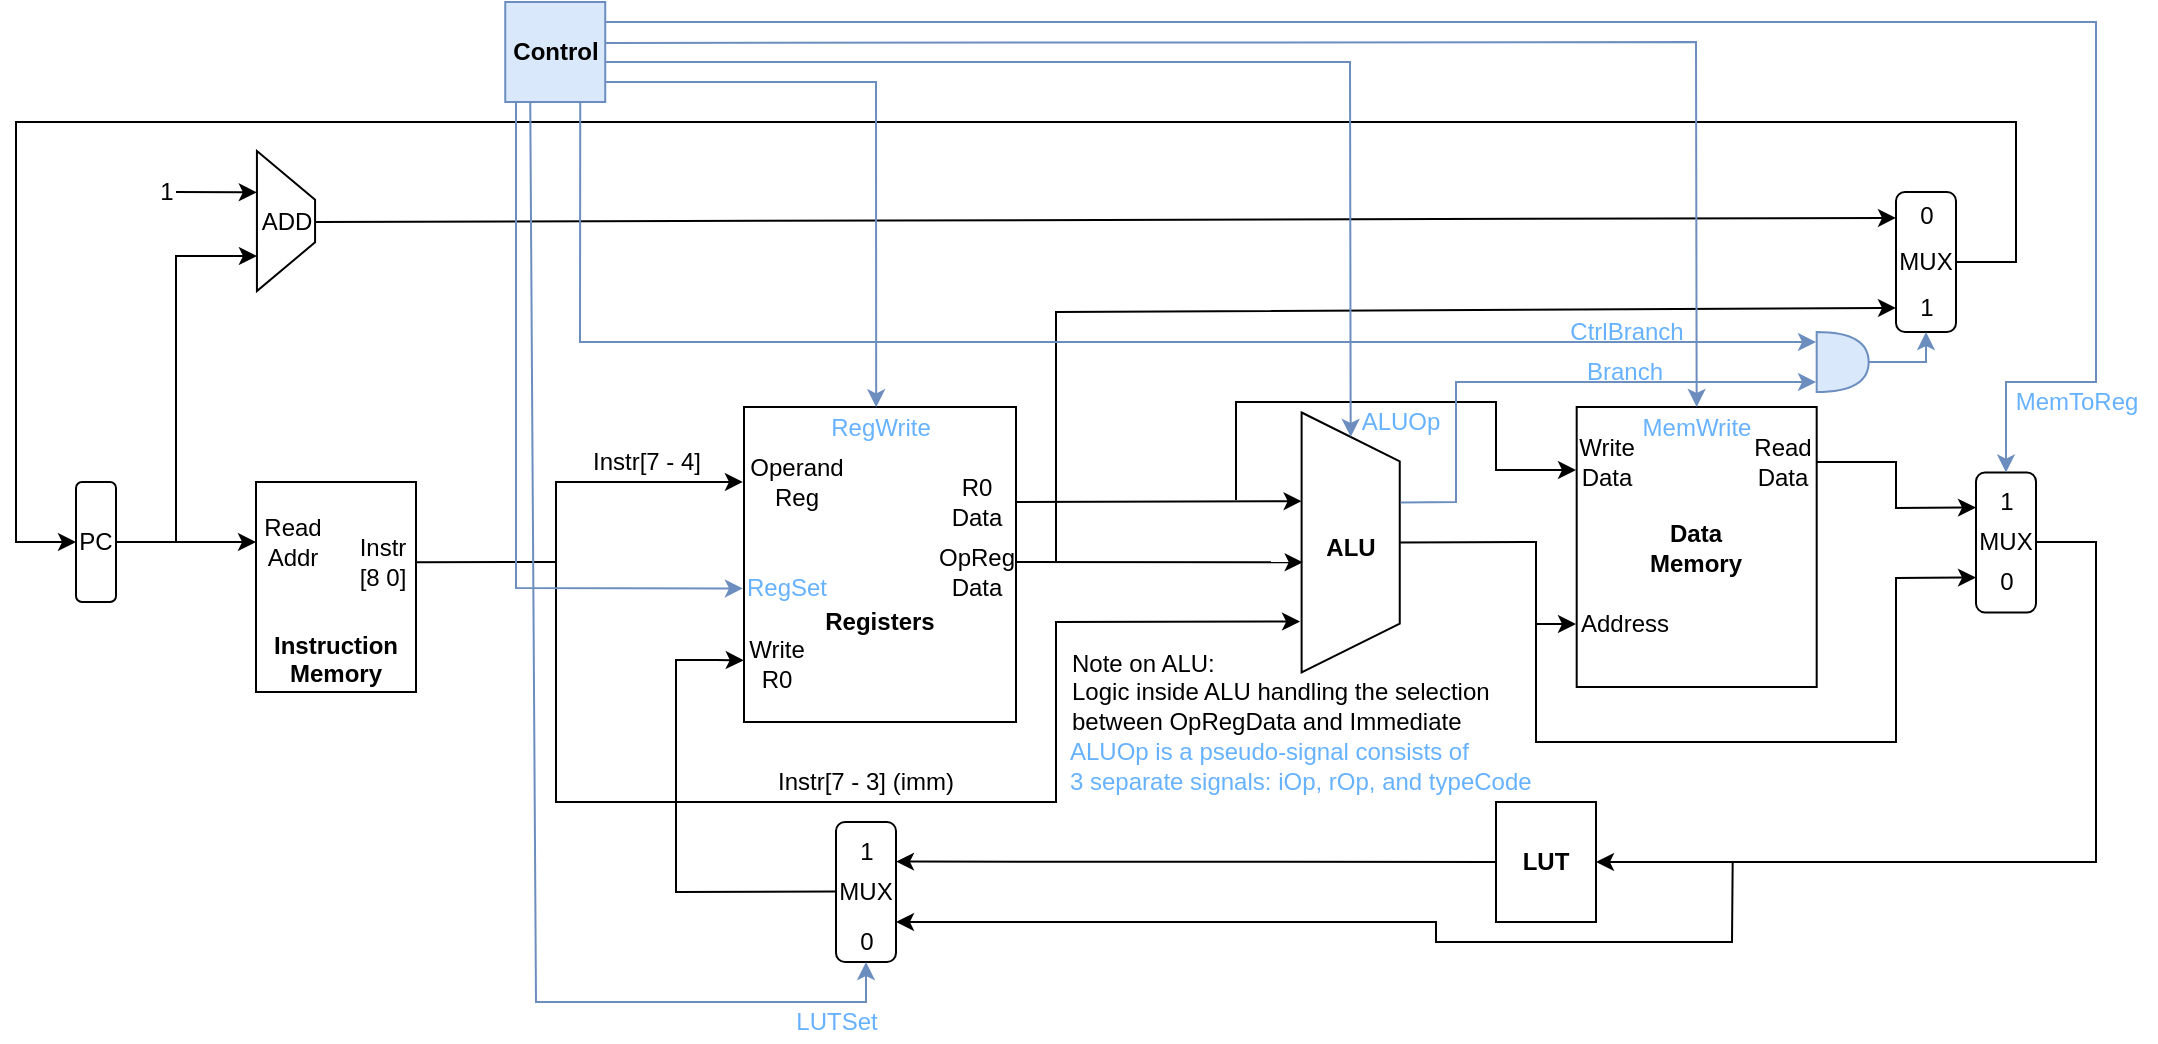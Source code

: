 <mxfile version="20.8.20" type="device"><diagram id="C5RBs43oDa-KdzZeNtuy" name="Page-1"><mxGraphModel dx="1179" dy="646" grid="1" gridSize="10" guides="1" tooltips="1" connect="1" arrows="1" fold="1" page="1" pageScale="1" pageWidth="827" pageHeight="1169" background="#FFFFFF" math="0" shadow="0"><root><mxCell id="WIyWlLk6GJQsqaUBKTNV-0"/><mxCell id="WIyWlLk6GJQsqaUBKTNV-1" parent="WIyWlLk6GJQsqaUBKTNV-0"/><mxCell id="84tNB71Xe93xHdCOPbpv-0" value="&lt;b&gt;&lt;br&gt;&lt;br&gt;&lt;br&gt;&lt;br&gt;&lt;br&gt;Instruction&lt;br&gt;Memory&lt;/b&gt;" style="rounded=0;whiteSpace=wrap;html=1;" parent="WIyWlLk6GJQsqaUBKTNV-1" vertex="1"><mxGeometry x="200" y="570" width="80" height="105" as="geometry"/></mxCell><mxCell id="84tNB71Xe93xHdCOPbpv-2" value="Instr&lt;br&gt;[8 0]" style="text;html=1;align=center;verticalAlign=middle;resizable=0;points=[];autosize=1;strokeColor=none;fillColor=none;labelBorderColor=none;spacing=0;" parent="WIyWlLk6GJQsqaUBKTNV-1" vertex="1"><mxGeometry x="243" y="590" width="40" height="40" as="geometry"/></mxCell><mxCell id="84tNB71Xe93xHdCOPbpv-3" value="Read&lt;br&gt;Addr" style="text;html=1;align=center;verticalAlign=middle;resizable=0;points=[];autosize=1;strokeColor=none;fillColor=none;" parent="WIyWlLk6GJQsqaUBKTNV-1" vertex="1"><mxGeometry x="193" y="580.26" width="50" height="40" as="geometry"/></mxCell><mxCell id="84tNB71Xe93xHdCOPbpv-4" value="&lt;b&gt;&lt;br&gt;&lt;br&gt;&lt;br&gt;&lt;br&gt;Registers&lt;/b&gt;" style="rounded=0;whiteSpace=wrap;html=1;" parent="WIyWlLk6GJQsqaUBKTNV-1" vertex="1"><mxGeometry x="444" y="532.5" width="136" height="157.5" as="geometry"/></mxCell><mxCell id="84tNB71Xe93xHdCOPbpv-5" value="R0&lt;br&gt;Data" style="text;html=1;align=center;verticalAlign=middle;resizable=0;points=[];autosize=1;strokeColor=none;fillColor=none;spacing=0;" parent="WIyWlLk6GJQsqaUBKTNV-1" vertex="1"><mxGeometry x="540" y="560" width="40" height="40" as="geometry"/></mxCell><mxCell id="84tNB71Xe93xHdCOPbpv-6" value="Operand&lt;br&gt;Reg" style="text;html=1;align=center;verticalAlign=middle;resizable=0;points=[];autosize=1;strokeColor=none;fillColor=none;spacing=0;" parent="WIyWlLk6GJQsqaUBKTNV-1" vertex="1"><mxGeometry x="435" y="550" width="70" height="40" as="geometry"/></mxCell><mxCell id="84tNB71Xe93xHdCOPbpv-10" value="Instr[7 - 4]" style="text;html=1;align=center;verticalAlign=middle;resizable=0;points=[];autosize=1;strokeColor=none;fillColor=none;spacing=0;" parent="WIyWlLk6GJQsqaUBKTNV-1" vertex="1"><mxGeometry x="360" y="550" width="70" height="20" as="geometry"/></mxCell><mxCell id="84tNB71Xe93xHdCOPbpv-17" value="Write&lt;br&gt;R0" style="text;html=1;align=center;verticalAlign=middle;resizable=0;points=[];autosize=1;strokeColor=none;fillColor=none;spacing=0;" parent="WIyWlLk6GJQsqaUBKTNV-1" vertex="1"><mxGeometry x="435" y="641" width="50" height="40" as="geometry"/></mxCell><mxCell id="84tNB71Xe93xHdCOPbpv-19" value="OpReg&lt;br&gt;Data" style="text;html=1;align=center;verticalAlign=middle;resizable=0;points=[];autosize=1;strokeColor=none;fillColor=none;spacing=0;" parent="WIyWlLk6GJQsqaUBKTNV-1" vertex="1"><mxGeometry x="530" y="595.26" width="60" height="40" as="geometry"/></mxCell><mxCell id="84tNB71Xe93xHdCOPbpv-20" value="" style="shape=trapezoid;perimeter=trapezoidPerimeter;whiteSpace=wrap;html=1;fixedSize=1;labelBorderColor=none;rotation=90;direction=east;size=24.38;" parent="WIyWlLk6GJQsqaUBKTNV-1" vertex="1"><mxGeometry x="682.34" y="575.72" width="130" height="49.07" as="geometry"/></mxCell><mxCell id="84tNB71Xe93xHdCOPbpv-21" value="&lt;b&gt;ALU&lt;/b&gt;" style="text;html=1;align=center;verticalAlign=middle;resizable=0;points=[];autosize=1;strokeColor=none;fillColor=none;" parent="WIyWlLk6GJQsqaUBKTNV-1" vertex="1"><mxGeometry x="722.34" y="587.5" width="50" height="30" as="geometry"/></mxCell><mxCell id="84tNB71Xe93xHdCOPbpv-30" value="Instr[7 - 3] (imm)" style="text;html=1;strokeColor=none;fillColor=none;align=center;verticalAlign=middle;whiteSpace=wrap;rounded=0;spacing=0;" parent="WIyWlLk6GJQsqaUBKTNV-1" vertex="1"><mxGeometry x="455" y="710" width="100" height="20" as="geometry"/></mxCell><mxCell id="84tNB71Xe93xHdCOPbpv-47" value="" style="endArrow=classic;html=1;rounded=0;entryX=0.804;entryY=1.016;entryDx=0;entryDy=0;entryPerimeter=0;" parent="WIyWlLk6GJQsqaUBKTNV-1" target="84tNB71Xe93xHdCOPbpv-20" edge="1"><mxGeometry width="50" height="50" relative="1" as="geometry"><mxPoint x="350" y="600" as="sourcePoint"/><mxPoint x="720" y="640" as="targetPoint"/><Array as="points"><mxPoint x="350" y="730"/><mxPoint x="600" y="730"/><mxPoint x="600" y="640"/></Array></mxGeometry></mxCell><mxCell id="84tNB71Xe93xHdCOPbpv-49" value="&lt;b&gt;Data&lt;br&gt;Memory&lt;/b&gt;" style="whiteSpace=wrap;html=1;labelBorderColor=none;" parent="WIyWlLk6GJQsqaUBKTNV-1" vertex="1"><mxGeometry x="860.34" y="532.5" width="120" height="140" as="geometry"/></mxCell><mxCell id="84tNB71Xe93xHdCOPbpv-50" value="Address" style="text;html=1;align=center;verticalAlign=middle;resizable=0;points=[];autosize=1;strokeColor=none;fillColor=none;spacing=0;" parent="WIyWlLk6GJQsqaUBKTNV-1" vertex="1"><mxGeometry x="854.34" y="631" width="60" height="20" as="geometry"/></mxCell><mxCell id="84tNB71Xe93xHdCOPbpv-53" value="Write&lt;br&gt;Data" style="text;html=1;align=center;verticalAlign=middle;resizable=0;points=[];autosize=1;strokeColor=none;fillColor=none;spacing=0;" parent="WIyWlLk6GJQsqaUBKTNV-1" vertex="1"><mxGeometry x="850" y="540" width="50" height="40" as="geometry"/></mxCell><mxCell id="84tNB71Xe93xHdCOPbpv-57" value="" style="endArrow=classic;html=1;rounded=0;entryX=-0.004;entryY=0.238;entryDx=0;entryDy=0;entryPerimeter=0;" parent="WIyWlLk6GJQsqaUBKTNV-1" target="84tNB71Xe93xHdCOPbpv-4" edge="1"><mxGeometry width="50" height="50" relative="1" as="geometry"><mxPoint x="280" y="610.13" as="sourcePoint"/><mxPoint x="440" y="570" as="targetPoint"/><Array as="points"><mxPoint x="350" y="610"/><mxPoint x="350" y="570"/></Array></mxGeometry></mxCell><mxCell id="8nqB5ntksYivkrrVWiPp-0" value="" style="shape=image;html=1;verticalAlign=top;verticalLabelPosition=bottom;labelBackgroundColor=#ffffff;imageAspect=0;aspect=fixed;image=https://cdn0.iconfinder.com/data/icons/octicons/1024/primitive-dot-128.png" parent="WIyWlLk6GJQsqaUBKTNV-1" vertex="1"><mxGeometry x="344" y="603.76" width="11.24" height="11.24" as="geometry"/></mxCell><mxCell id="8nqB5ntksYivkrrVWiPp-3" value="" style="shape=image;html=1;verticalAlign=top;verticalLabelPosition=bottom;labelBackgroundColor=#ffffff;imageAspect=0;aspect=fixed;image=https://cdn0.iconfinder.com/data/icons/octicons/1024/primitive-dot-128.png" parent="WIyWlLk6GJQsqaUBKTNV-1" vertex="1"><mxGeometry x="685" y="575" width="10" height="10" as="geometry"/></mxCell><mxCell id="8nqB5ntksYivkrrVWiPp-10" value="" style="endArrow=classic;html=1;rounded=0;" parent="WIyWlLk6GJQsqaUBKTNV-1" edge="1"><mxGeometry width="50" height="50" relative="1" as="geometry"><mxPoint x="690" y="579" as="sourcePoint"/><mxPoint x="860" y="564" as="targetPoint"/><Array as="points"><mxPoint x="690" y="530"/><mxPoint x="820" y="530"/><mxPoint x="820" y="564"/></Array></mxGeometry></mxCell><mxCell id="8nqB5ntksYivkrrVWiPp-12" value="Read&lt;br&gt;Data" style="text;html=1;align=center;verticalAlign=middle;resizable=0;points=[];autosize=1;strokeColor=none;fillColor=none;" parent="WIyWlLk6GJQsqaUBKTNV-1" vertex="1"><mxGeometry x="938.34" y="540" width="50" height="40" as="geometry"/></mxCell><mxCell id="8nqB5ntksYivkrrVWiPp-13" value="" style="shape=image;html=1;verticalAlign=top;verticalLabelPosition=bottom;labelBackgroundColor=#ffffff;imageAspect=0;aspect=fixed;image=https://cdn0.iconfinder.com/data/icons/octicons/1024/primitive-dot-128.png" parent="WIyWlLk6GJQsqaUBKTNV-1" vertex="1"><mxGeometry x="835" y="636.26" width="10" height="10" as="geometry"/></mxCell><mxCell id="8nqB5ntksYivkrrVWiPp-14" value="" style="endArrow=classic;html=1;rounded=0;exitX=0.997;exitY=0.196;exitDx=0;exitDy=0;exitPerimeter=0;entryX=0;entryY=0.25;entryDx=0;entryDy=0;" parent="WIyWlLk6GJQsqaUBKTNV-1" source="84tNB71Xe93xHdCOPbpv-49" target="8nqB5ntksYivkrrVWiPp-15" edge="1"><mxGeometry width="50" height="50" relative="1" as="geometry"><mxPoint x="1010" y="560" as="sourcePoint"/><mxPoint x="1050" y="580" as="targetPoint"/><Array as="points"><mxPoint x="1020" y="560"/><mxPoint x="1020" y="583"/></Array></mxGeometry></mxCell><mxCell id="8nqB5ntksYivkrrVWiPp-15" value="MUX" style="rounded=1;whiteSpace=wrap;html=1;labelBorderColor=none;" parent="WIyWlLk6GJQsqaUBKTNV-1" vertex="1"><mxGeometry x="1060" y="565.26" width="30" height="70" as="geometry"/></mxCell><mxCell id="8nqB5ntksYivkrrVWiPp-16" value="1" style="text;html=1;align=center;verticalAlign=middle;resizable=0;points=[];autosize=1;strokeColor=none;fillColor=none;spacing=0;" parent="WIyWlLk6GJQsqaUBKTNV-1" vertex="1"><mxGeometry x="1060" y="570" width="30" height="20" as="geometry"/></mxCell><mxCell id="8nqB5ntksYivkrrVWiPp-17" value="0" style="text;html=1;align=center;verticalAlign=middle;resizable=0;points=[];autosize=1;strokeColor=none;fillColor=none;spacing=0;" parent="WIyWlLk6GJQsqaUBKTNV-1" vertex="1"><mxGeometry x="1060" y="610" width="30" height="20" as="geometry"/></mxCell><mxCell id="8nqB5ntksYivkrrVWiPp-18" value="" style="endArrow=classic;html=1;rounded=0;exitX=0.5;exitY=0;exitDx=0;exitDy=0;entryX=0;entryY=0.75;entryDx=0;entryDy=0;" parent="WIyWlLk6GJQsqaUBKTNV-1" source="84tNB71Xe93xHdCOPbpv-20" target="8nqB5ntksYivkrrVWiPp-15" edge="1"><mxGeometry width="50" height="50" relative="1" as="geometry"><mxPoint x="780" y="600" as="sourcePoint"/><mxPoint x="930" y="750.278" as="targetPoint"/><Array as="points"><mxPoint x="840" y="600"/><mxPoint x="840" y="700"/><mxPoint x="1020" y="700"/><mxPoint x="1020" y="618"/></Array></mxGeometry></mxCell><mxCell id="8nqB5ntksYivkrrVWiPp-19" value="" style="endArrow=classic;html=1;rounded=0;entryX=0.341;entryY=1;entryDx=0;entryDy=0;entryPerimeter=0;" parent="WIyWlLk6GJQsqaUBKTNV-1" target="84tNB71Xe93xHdCOPbpv-20" edge="1"><mxGeometry width="50" height="50" relative="1" as="geometry"><mxPoint x="580" y="580" as="sourcePoint"/><mxPoint x="630" y="530" as="targetPoint"/></mxGeometry></mxCell><mxCell id="8nqB5ntksYivkrrVWiPp-22" value="PC" style="rounded=1;whiteSpace=wrap;html=1;" parent="WIyWlLk6GJQsqaUBKTNV-1" vertex="1"><mxGeometry x="110" y="570" width="20" height="60" as="geometry"/></mxCell><mxCell id="8nqB5ntksYivkrrVWiPp-23" value="" style="endArrow=classic;html=1;rounded=0;entryX=0;entryY=0.286;entryDx=0;entryDy=0;entryPerimeter=0;" parent="WIyWlLk6GJQsqaUBKTNV-1" target="84tNB71Xe93xHdCOPbpv-0" edge="1"><mxGeometry width="50" height="50" relative="1" as="geometry"><mxPoint x="130" y="600" as="sourcePoint"/><mxPoint x="190" y="600" as="targetPoint"/></mxGeometry></mxCell><mxCell id="8nqB5ntksYivkrrVWiPp-24" value="" style="shape=trapezoid;perimeter=trapezoidPerimeter;whiteSpace=wrap;html=1;fixedSize=1;labelBorderColor=none;rotation=90;direction=east;size=24.38;" parent="WIyWlLk6GJQsqaUBKTNV-1" vertex="1"><mxGeometry x="180" y="425" width="70" height="29.07" as="geometry"/></mxCell><mxCell id="8nqB5ntksYivkrrVWiPp-25" value="ADD" style="text;html=1;align=center;verticalAlign=middle;resizable=0;points=[];autosize=1;strokeColor=none;fillColor=none;" parent="WIyWlLk6GJQsqaUBKTNV-1" vertex="1"><mxGeometry x="190.0" y="425" width="50" height="30" as="geometry"/></mxCell><mxCell id="8nqB5ntksYivkrrVWiPp-26" value="" style="endArrow=classic;html=1;rounded=0;entryX=0.75;entryY=1;entryDx=0;entryDy=0;" parent="WIyWlLk6GJQsqaUBKTNV-1" target="8nqB5ntksYivkrrVWiPp-24" edge="1"><mxGeometry width="50" height="50" relative="1" as="geometry"><mxPoint x="160" y="600" as="sourcePoint"/><mxPoint x="210" y="550" as="targetPoint"/><Array as="points"><mxPoint x="160" y="457"/></Array></mxGeometry></mxCell><mxCell id="8nqB5ntksYivkrrVWiPp-27" value="1" style="text;html=1;align=center;verticalAlign=middle;resizable=0;points=[];autosize=1;strokeColor=none;fillColor=none;" parent="WIyWlLk6GJQsqaUBKTNV-1" vertex="1"><mxGeometry x="140" y="410" width="30" height="30" as="geometry"/></mxCell><mxCell id="8nqB5ntksYivkrrVWiPp-28" value="" style="endArrow=classic;html=1;rounded=0;entryX=0.295;entryY=1.002;entryDx=0;entryDy=0;entryPerimeter=0;" parent="WIyWlLk6GJQsqaUBKTNV-1" target="8nqB5ntksYivkrrVWiPp-24" edge="1"><mxGeometry width="50" height="50" relative="1" as="geometry"><mxPoint x="160" y="425" as="sourcePoint"/><mxPoint x="190" y="375" as="targetPoint"/></mxGeometry></mxCell><mxCell id="8nqB5ntksYivkrrVWiPp-30" value="MUX" style="rounded=1;whiteSpace=wrap;html=1;labelBorderColor=none;" parent="WIyWlLk6GJQsqaUBKTNV-1" vertex="1"><mxGeometry x="1020" y="425" width="30" height="70" as="geometry"/></mxCell><mxCell id="8nqB5ntksYivkrrVWiPp-31" value="0" style="text;html=1;align=center;verticalAlign=middle;resizable=0;points=[];autosize=1;strokeColor=none;fillColor=none;spacing=0;" parent="WIyWlLk6GJQsqaUBKTNV-1" vertex="1"><mxGeometry x="1020" y="427.47" width="30" height="20" as="geometry"/></mxCell><mxCell id="8nqB5ntksYivkrrVWiPp-32" value="1" style="text;html=1;align=center;verticalAlign=middle;resizable=0;points=[];autosize=1;strokeColor=none;fillColor=none;spacing=0;" parent="WIyWlLk6GJQsqaUBKTNV-1" vertex="1"><mxGeometry x="1020" y="472.93" width="30" height="20" as="geometry"/></mxCell><mxCell id="8nqB5ntksYivkrrVWiPp-33" value="" style="endArrow=classic;html=1;rounded=0;entryX=0;entryY=0.185;entryDx=0;entryDy=0;entryPerimeter=0;" parent="WIyWlLk6GJQsqaUBKTNV-1" target="8nqB5ntksYivkrrVWiPp-30" edge="1"><mxGeometry width="50" height="50" relative="1" as="geometry"><mxPoint x="230" y="440" as="sourcePoint"/><mxPoint x="670" y="440" as="targetPoint"/></mxGeometry></mxCell><mxCell id="8nqB5ntksYivkrrVWiPp-34" value="" style="endArrow=classic;html=1;rounded=0;entryX=0;entryY=0.828;entryDx=0;entryDy=0;entryPerimeter=0;" parent="WIyWlLk6GJQsqaUBKTNV-1" target="8nqB5ntksYivkrrVWiPp-30" edge="1"><mxGeometry width="50" height="50" relative="1" as="geometry"><mxPoint x="600" y="610" as="sourcePoint"/><mxPoint x="670" y="420" as="targetPoint"/><Array as="points"><mxPoint x="600" y="485"/></Array></mxGeometry></mxCell><mxCell id="8nqB5ntksYivkrrVWiPp-35" value="" style="shape=image;html=1;verticalAlign=top;verticalLabelPosition=bottom;labelBackgroundColor=#ffffff;imageAspect=0;aspect=fixed;image=https://cdn0.iconfinder.com/data/icons/octicons/1024/primitive-dot-128.png" parent="WIyWlLk6GJQsqaUBKTNV-1" vertex="1"><mxGeometry x="595" y="605.25" width="10" height="10" as="geometry"/></mxCell><mxCell id="NI8n265T6zTZ4vRnl_bv-0" value="" style="endArrow=classic;html=1;rounded=0;entryX=0;entryY=0.5;entryDx=0;entryDy=0;exitX=1;exitY=0.5;exitDx=0;exitDy=0;" parent="WIyWlLk6GJQsqaUBKTNV-1" source="8nqB5ntksYivkrrVWiPp-30" target="8nqB5ntksYivkrrVWiPp-22" edge="1"><mxGeometry width="50" height="50" relative="1" as="geometry"><mxPoint x="1060" y="460" as="sourcePoint"/><mxPoint x="780" y="461.78" as="targetPoint"/><Array as="points"><mxPoint x="1070" y="460"/><mxPoint x="1080" y="460"/><mxPoint x="1080" y="390"/><mxPoint x="80" y="390"/><mxPoint x="80" y="600"/></Array></mxGeometry></mxCell><mxCell id="9bbqLS5k0_D06qwIBf4m-0" value="" style="endArrow=classic;html=1;rounded=0;" parent="WIyWlLk6GJQsqaUBKTNV-1" edge="1"><mxGeometry width="50" height="50" relative="1" as="geometry"><mxPoint x="840" y="641" as="sourcePoint"/><mxPoint x="860" y="641" as="targetPoint"/></mxGeometry></mxCell><mxCell id="9bbqLS5k0_D06qwIBf4m-1" value="RegWrite" style="text;html=1;align=center;verticalAlign=middle;resizable=0;points=[];autosize=1;strokeColor=none;fillColor=none;spacing=0;fontColor=#66B2FF;" parent="WIyWlLk6GJQsqaUBKTNV-1" vertex="1"><mxGeometry x="477" y="532.5" width="70" height="20" as="geometry"/></mxCell><mxCell id="9bbqLS5k0_D06qwIBf4m-2" value="MemWrite" style="text;html=1;align=center;verticalAlign=middle;resizable=0;points=[];autosize=1;strokeColor=none;fillColor=none;spacing=0;fontColor=#66B2FF;" parent="WIyWlLk6GJQsqaUBKTNV-1" vertex="1"><mxGeometry x="885.34" y="532.5" width="70" height="20" as="geometry"/></mxCell><mxCell id="9bbqLS5k0_D06qwIBf4m-3" value="&lt;b&gt;LUT&lt;/b&gt;" style="rounded=0;whiteSpace=wrap;html=1;" parent="WIyWlLk6GJQsqaUBKTNV-1" vertex="1"><mxGeometry x="820" y="730" width="50" height="60" as="geometry"/></mxCell><mxCell id="9bbqLS5k0_D06qwIBf4m-4" value="" style="endArrow=classic;html=1;rounded=0;entryX=1;entryY=0.5;entryDx=0;entryDy=0;" parent="WIyWlLk6GJQsqaUBKTNV-1" target="9bbqLS5k0_D06qwIBf4m-3" edge="1"><mxGeometry width="50" height="50" relative="1" as="geometry"><mxPoint x="1090" y="600" as="sourcePoint"/><mxPoint x="1160" y="600" as="targetPoint"/><Array as="points"><mxPoint x="1120" y="600"/><mxPoint x="1120" y="760"/></Array></mxGeometry></mxCell><mxCell id="9bbqLS5k0_D06qwIBf4m-5" value="MUX" style="rounded=1;whiteSpace=wrap;html=1;labelBorderColor=none;" parent="WIyWlLk6GJQsqaUBKTNV-1" vertex="1"><mxGeometry x="490" y="740" width="30" height="70" as="geometry"/></mxCell><mxCell id="9bbqLS5k0_D06qwIBf4m-6" value="" style="endArrow=classic;html=1;rounded=0;exitX=0;exitY=0.5;exitDx=0;exitDy=0;" parent="WIyWlLk6GJQsqaUBKTNV-1" source="9bbqLS5k0_D06qwIBf4m-3" edge="1"><mxGeometry width="50" height="50" relative="1" as="geometry"><mxPoint x="560" y="759.8" as="sourcePoint"/><mxPoint x="520" y="759.8" as="targetPoint"/></mxGeometry></mxCell><mxCell id="9bbqLS5k0_D06qwIBf4m-7" value="" style="endArrow=classic;html=1;rounded=0;entryX=1;entryY=0.714;entryDx=0;entryDy=0;entryPerimeter=0;" parent="WIyWlLk6GJQsqaUBKTNV-1" target="9bbqLS5k0_D06qwIBf4m-5" edge="1"><mxGeometry width="50" height="50" relative="1" as="geometry"><mxPoint x="938.34" y="760" as="sourcePoint"/><mxPoint x="610" y="830" as="targetPoint"/><Array as="points"><mxPoint x="938" y="800"/><mxPoint x="790" y="800"/><mxPoint x="790" y="790"/></Array></mxGeometry></mxCell><mxCell id="9bbqLS5k0_D06qwIBf4m-8" value="" style="shape=image;html=1;verticalAlign=top;verticalLabelPosition=bottom;labelBackgroundColor=#ffffff;imageAspect=0;aspect=fixed;image=https://cdn0.iconfinder.com/data/icons/octicons/1024/primitive-dot-128.png" parent="WIyWlLk6GJQsqaUBKTNV-1" vertex="1"><mxGeometry x="933.34" y="755" width="10" height="10" as="geometry"/></mxCell><mxCell id="9bbqLS5k0_D06qwIBf4m-9" value="0" style="text;html=1;align=center;verticalAlign=middle;resizable=0;points=[];autosize=1;strokeColor=none;fillColor=none;spacing=0;" parent="WIyWlLk6GJQsqaUBKTNV-1" vertex="1"><mxGeometry x="490" y="790" width="30" height="20" as="geometry"/></mxCell><mxCell id="9bbqLS5k0_D06qwIBf4m-10" value="1" style="text;html=1;align=center;verticalAlign=middle;resizable=0;points=[];autosize=1;strokeColor=none;fillColor=none;spacing=0;" parent="WIyWlLk6GJQsqaUBKTNV-1" vertex="1"><mxGeometry x="490" y="745" width="30" height="20" as="geometry"/></mxCell><mxCell id="9bbqLS5k0_D06qwIBf4m-11" value="" style="endArrow=classic;html=1;rounded=0;entryX=-0.001;entryY=0.804;entryDx=0;entryDy=0;entryPerimeter=0;" parent="WIyWlLk6GJQsqaUBKTNV-1" target="84tNB71Xe93xHdCOPbpv-4" edge="1"><mxGeometry width="50" height="50" relative="1" as="geometry"><mxPoint x="490" y="774.71" as="sourcePoint"/><mxPoint x="420" y="660" as="targetPoint"/><Array as="points"><mxPoint x="410" y="775"/><mxPoint x="410" y="659"/><mxPoint x="430" y="659"/></Array></mxGeometry></mxCell><mxCell id="9bbqLS5k0_D06qwIBf4m-12" value="&lt;b&gt;Control&lt;/b&gt;" style="rounded=0;whiteSpace=wrap;html=1;fillColor=#dae8fc;strokeColor=#6c8ebf;" parent="WIyWlLk6GJQsqaUBKTNV-1" vertex="1"><mxGeometry x="324.62" y="330" width="50" height="50" as="geometry"/></mxCell><mxCell id="9bbqLS5k0_D06qwIBf4m-13" value="" style="endArrow=classic;html=1;rounded=0;fillColor=#dae8fc;strokeColor=#6c8ebf;entryX=0.486;entryY=0.001;entryDx=0;entryDy=0;entryPerimeter=0;" parent="WIyWlLk6GJQsqaUBKTNV-1" target="84tNB71Xe93xHdCOPbpv-4" edge="1"><mxGeometry width="50" height="50" relative="1" as="geometry"><mxPoint x="374.62" y="370" as="sourcePoint"/><mxPoint x="510" y="530" as="targetPoint"/><Array as="points"><mxPoint x="510" y="370"/></Array></mxGeometry></mxCell><mxCell id="9bbqLS5k0_D06qwIBf4m-14" value="" style="endArrow=classic;html=1;rounded=0;fillColor=#dae8fc;strokeColor=#6c8ebf;entryX=0.5;entryY=0;entryDx=0;entryDy=0;exitX=1.004;exitY=0.41;exitDx=0;exitDy=0;exitPerimeter=0;" parent="WIyWlLk6GJQsqaUBKTNV-1" source="9bbqLS5k0_D06qwIBf4m-12" target="84tNB71Xe93xHdCOPbpv-49" edge="1"><mxGeometry width="50" height="50" relative="1" as="geometry"><mxPoint x="374.62" y="360" as="sourcePoint"/><mxPoint x="910" y="520" as="targetPoint"/><Array as="points"><mxPoint x="920" y="350"/></Array></mxGeometry></mxCell><mxCell id="9bbqLS5k0_D06qwIBf4m-15" value="RegSet" style="text;html=1;align=center;verticalAlign=middle;resizable=0;points=[];autosize=1;strokeColor=none;fillColor=none;spacing=0;fontColor=#66B2FF;" parent="WIyWlLk6GJQsqaUBKTNV-1" vertex="1"><mxGeometry x="435" y="612.5" width="60" height="20" as="geometry"/></mxCell><mxCell id="9bbqLS5k0_D06qwIBf4m-17" value="" style="endArrow=classic;html=1;rounded=0;fontColor=#66B2FF;fillColor=#dae8fc;strokeColor=#6c8ebf;entryX=-0.004;entryY=0.576;entryDx=0;entryDy=0;entryPerimeter=0;" parent="WIyWlLk6GJQsqaUBKTNV-1" target="84tNB71Xe93xHdCOPbpv-4" edge="1"><mxGeometry width="50" height="50" relative="1" as="geometry"><mxPoint x="330" y="380" as="sourcePoint"/><mxPoint x="430" y="610" as="targetPoint"/><Array as="points"><mxPoint x="330" y="623"/></Array></mxGeometry></mxCell><mxCell id="9bbqLS5k0_D06qwIBf4m-18" value="" style="endArrow=classic;html=1;rounded=0;fontColor=#66B2FF;fillColor=#dae8fc;strokeColor=#6c8ebf;entryX=0.5;entryY=1;entryDx=0;entryDy=0;exitX=0.25;exitY=1;exitDx=0;exitDy=0;" parent="WIyWlLk6GJQsqaUBKTNV-1" source="9bbqLS5k0_D06qwIBf4m-12" target="9bbqLS5k0_D06qwIBf4m-5" edge="1"><mxGeometry width="50" height="50" relative="1" as="geometry"><mxPoint x="344" y="380" as="sourcePoint"/><mxPoint x="450" y="850" as="targetPoint"/><Array as="points"><mxPoint x="340" y="830"/><mxPoint x="505" y="830"/></Array></mxGeometry></mxCell><mxCell id="9bbqLS5k0_D06qwIBf4m-19" value="LUTSet" style="text;html=1;align=center;verticalAlign=middle;resizable=0;points=[];autosize=1;strokeColor=none;fillColor=none;spacing=0;fontColor=#66B2FF;" parent="WIyWlLk6GJQsqaUBKTNV-1" vertex="1"><mxGeometry x="460" y="830" width="60" height="20" as="geometry"/></mxCell><mxCell id="9bbqLS5k0_D06qwIBf4m-20" value="" style="endArrow=classic;html=1;rounded=0;fontColor=#66B2FF;fillColor=#dae8fc;strokeColor=#6c8ebf;entryX=0;entryY=0.5;entryDx=0;entryDy=0;" parent="WIyWlLk6GJQsqaUBKTNV-1" target="84tNB71Xe93xHdCOPbpv-20" edge="1"><mxGeometry width="50" height="50" relative="1" as="geometry"><mxPoint x="374.62" y="360" as="sourcePoint"/><mxPoint x="659" y="620" as="targetPoint"/><Array as="points"><mxPoint x="747" y="360"/></Array></mxGeometry></mxCell><mxCell id="9bbqLS5k0_D06qwIBf4m-21" value="ALUOp" style="text;html=1;align=center;verticalAlign=middle;resizable=0;points=[];autosize=1;strokeColor=none;fillColor=none;spacing=0;fontColor=#66B2FF;" parent="WIyWlLk6GJQsqaUBKTNV-1" vertex="1"><mxGeometry x="742" y="530" width="60" height="20" as="geometry"/></mxCell><mxCell id="9bbqLS5k0_D06qwIBf4m-23" value="" style="endArrow=classic;html=1;rounded=0;fontColor=#66B2FF;fillColor=#dae8fc;strokeColor=#6c8ebf;entryX=0.5;entryY=0;entryDx=0;entryDy=0;" parent="WIyWlLk6GJQsqaUBKTNV-1" target="8nqB5ntksYivkrrVWiPp-15" edge="1"><mxGeometry width="50" height="50" relative="1" as="geometry"><mxPoint x="374.62" y="340" as="sourcePoint"/><mxPoint x="434.62" y="340" as="targetPoint"/><Array as="points"><mxPoint x="1120" y="340"/><mxPoint x="1120" y="520"/><mxPoint x="1075" y="520"/></Array></mxGeometry></mxCell><mxCell id="9bbqLS5k0_D06qwIBf4m-24" value="MemToReg" style="text;html=1;align=center;verticalAlign=middle;resizable=0;points=[];autosize=1;strokeColor=none;fillColor=none;spacing=0;fontColor=#66B2FF;" parent="WIyWlLk6GJQsqaUBKTNV-1" vertex="1"><mxGeometry x="1070" y="520" width="80" height="20" as="geometry"/></mxCell><mxCell id="9bbqLS5k0_D06qwIBf4m-25" value="" style="endArrow=classic;html=1;rounded=0;fontColor=#66B2FF;fillColor=#dae8fc;strokeColor=#6c8ebf;exitX=0.75;exitY=1;exitDx=0;exitDy=0;" parent="WIyWlLk6GJQsqaUBKTNV-1" source="9bbqLS5k0_D06qwIBf4m-12" edge="1"><mxGeometry width="50" height="50" relative="1" as="geometry"><mxPoint x="670" y="570" as="sourcePoint"/><mxPoint x="980" y="500" as="targetPoint"/><Array as="points"><mxPoint x="362" y="500"/></Array></mxGeometry></mxCell><mxCell id="9bbqLS5k0_D06qwIBf4m-26" value="" style="shape=or;whiteSpace=wrap;html=1;fillColor=#dae8fc;strokeColor=#6c8ebf;" parent="WIyWlLk6GJQsqaUBKTNV-1" vertex="1"><mxGeometry x="980.34" y="495" width="26" height="30" as="geometry"/></mxCell><mxCell id="9bbqLS5k0_D06qwIBf4m-27" value="" style="endArrow=classic;html=1;rounded=0;fontColor=#66B2FF;fillColor=#dae8fc;strokeColor=#6c8ebf;" parent="WIyWlLk6GJQsqaUBKTNV-1" edge="1"><mxGeometry width="50" height="50" relative="1" as="geometry"><mxPoint x="772.34" y="580.26" as="sourcePoint"/><mxPoint x="980" y="520" as="targetPoint"/><Array as="points"><mxPoint x="800" y="580"/><mxPoint x="800" y="520"/></Array></mxGeometry></mxCell><mxCell id="9bbqLS5k0_D06qwIBf4m-28" value="Branch" style="text;html=1;align=center;verticalAlign=middle;resizable=0;points=[];autosize=1;strokeColor=none;fillColor=none;spacing=0;fontColor=#66B2FF;" parent="WIyWlLk6GJQsqaUBKTNV-1" vertex="1"><mxGeometry x="854.34" y="505" width="60" height="20" as="geometry"/></mxCell><mxCell id="9bbqLS5k0_D06qwIBf4m-29" value="CtrlBranch" style="text;html=1;align=center;verticalAlign=middle;resizable=0;points=[];autosize=1;strokeColor=none;fillColor=none;spacing=0;fontColor=#66B2FF;" parent="WIyWlLk6GJQsqaUBKTNV-1" vertex="1"><mxGeometry x="845.0" y="485" width="80" height="20" as="geometry"/></mxCell><mxCell id="9bbqLS5k0_D06qwIBf4m-30" value="" style="endArrow=classic;html=1;rounded=0;fontColor=#66B2FF;fillColor=#dae8fc;strokeColor=#6c8ebf;exitX=1;exitY=0.5;exitDx=0;exitDy=0;exitPerimeter=0;entryX=0.5;entryY=1;entryDx=0;entryDy=0;" parent="WIyWlLk6GJQsqaUBKTNV-1" source="9bbqLS5k0_D06qwIBf4m-26" target="8nqB5ntksYivkrrVWiPp-30" edge="1"><mxGeometry width="50" height="50" relative="1" as="geometry"><mxPoint x="1020" y="540" as="sourcePoint"/><mxPoint x="1070" y="490" as="targetPoint"/><Array as="points"><mxPoint x="1035" y="510"/></Array></mxGeometry></mxCell><mxCell id="96aWH4LTpy_Fr4nE3hRj-1" value="" style="endArrow=classic;html=1;rounded=0;entryX=0.576;entryY=0.989;entryDx=0;entryDy=0;entryPerimeter=0;" edge="1" parent="WIyWlLk6GJQsqaUBKTNV-1" target="84tNB71Xe93xHdCOPbpv-20"><mxGeometry width="50" height="50" relative="1" as="geometry"><mxPoint x="580" y="610" as="sourcePoint"/><mxPoint x="720" y="610" as="targetPoint"/></mxGeometry></mxCell><mxCell id="96aWH4LTpy_Fr4nE3hRj-2" value="&lt;div style=&quot;text-align: left;&quot;&gt;&lt;span style=&quot;background-color: initial;&quot;&gt;Note on ALU:&lt;/span&gt;&lt;/div&gt;&lt;div style=&quot;text-align: left;&quot;&gt;&lt;span style=&quot;background-color: initial;&quot;&gt;Logic inside ALU handling the selection between OpRegData and Immediate&lt;/span&gt;&lt;/div&gt;" style="text;html=1;strokeColor=none;fillColor=none;align=center;verticalAlign=middle;whiteSpace=wrap;rounded=0;" vertex="1" parent="WIyWlLk6GJQsqaUBKTNV-1"><mxGeometry x="607.17" y="660" width="217.66" height="30" as="geometry"/></mxCell><mxCell id="96aWH4LTpy_Fr4nE3hRj-3" value="ALUOp is a pseudo-signal consists of&lt;br&gt;3 separate signals: iOp, rOp, and typeCode" style="text;html=1;align=left;verticalAlign=middle;resizable=0;points=[];autosize=1;strokeColor=none;fillColor=none;spacing=0;fontColor=#66B2FF;" vertex="1" parent="WIyWlLk6GJQsqaUBKTNV-1"><mxGeometry x="607.17" y="692" width="250" height="40" as="geometry"/></mxCell></root></mxGraphModel></diagram></mxfile>